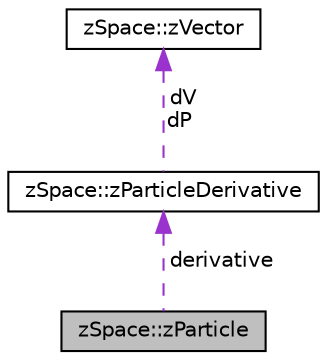 digraph "zSpace::zParticle"
{
 // LATEX_PDF_SIZE
  edge [fontname="Helvetica",fontsize="10",labelfontname="Helvetica",labelfontsize="10"];
  node [fontname="Helvetica",fontsize="10",shape=record];
  Node1 [label="zSpace::zParticle",height=0.2,width=0.4,color="black", fillcolor="grey75", style="filled", fontcolor="black",tooltip="A particle class."];
  Node2 -> Node1 [dir="back",color="darkorchid3",fontsize="10",style="dashed",label=" derivative" ,fontname="Helvetica"];
  Node2 [label="zSpace::zParticleDerivative",height=0.2,width=0.4,color="black", fillcolor="white", style="filled",URL="$structz_space_1_1z_particle_derivative.html",tooltip="A strcut to store the postion and velocity derivatives of the particle."];
  Node3 -> Node2 [dir="back",color="darkorchid3",fontsize="10",style="dashed",label=" dV\ndP" ,fontname="Helvetica"];
  Node3 [label="zSpace::zVector",height=0.2,width=0.4,color="black", fillcolor="white", style="filled",URL="$classz_space_1_1z_vector.html",tooltip="A 3 dimensional vector math class."];
}
